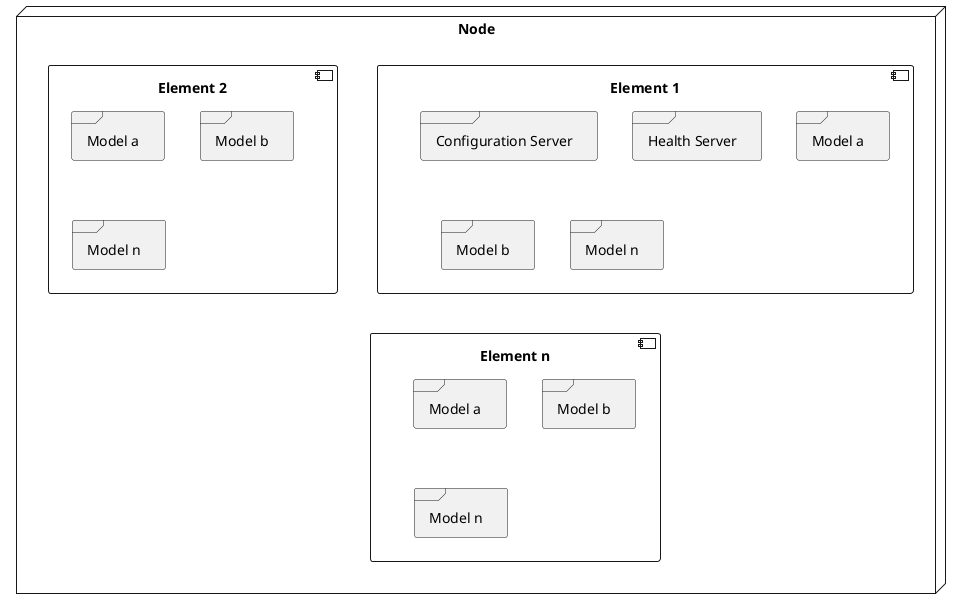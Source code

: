 @startuml
' left to right direction

node Node {
    component "Element 1" as element1 {
        frame "Configuration Server" as configserver
        frame "Health Server" as healthserver
        frame "Model a" as model1a
        frame "Model b" as model1b
        frame "Model n" as model1n
    }
    component "Element 2" as element2 {
        frame "Model a" as model2a
        frame "Model b" as model2b
        frame "Model n" as model2n
    }
    component "Element n" as elementn {
        frame "Model a" as model3a
        frame "Model b" as model3b
        frame "Model n" as model3n
    }
}

element1 -[hidden]right-> element2
element2 -[hidden]right-> elementn

@enduml